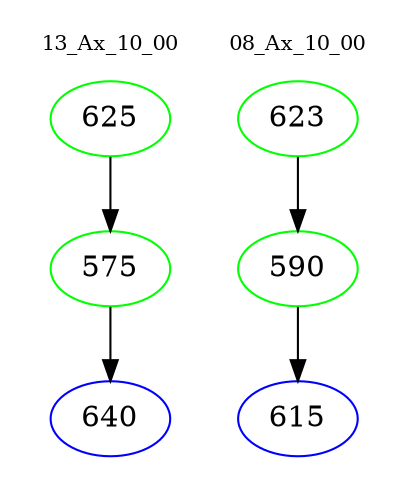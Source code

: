 digraph{
subgraph cluster_0 {
color = white
label = "13_Ax_10_00";
fontsize=10;
T0_625 [label="625", color="green"]
T0_625 -> T0_575 [color="black"]
T0_575 [label="575", color="green"]
T0_575 -> T0_640 [color="black"]
T0_640 [label="640", color="blue"]
}
subgraph cluster_1 {
color = white
label = "08_Ax_10_00";
fontsize=10;
T1_623 [label="623", color="green"]
T1_623 -> T1_590 [color="black"]
T1_590 [label="590", color="green"]
T1_590 -> T1_615 [color="black"]
T1_615 [label="615", color="blue"]
}
}
